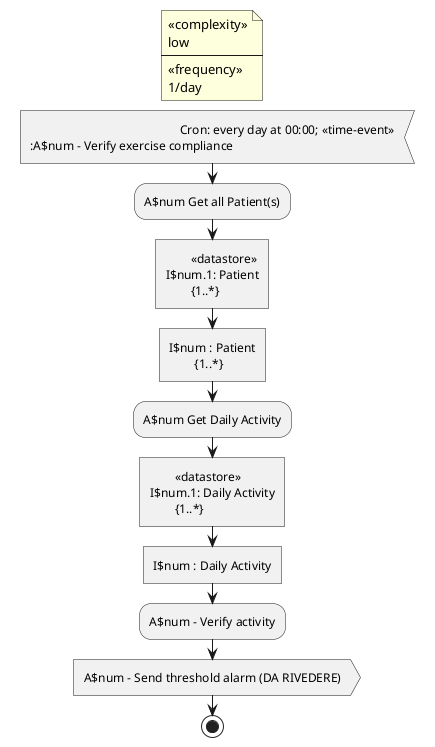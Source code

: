 @startuml verify_exercise_compliance

!$num = 1

floating note
<<complexity>>
low
----
<<frequency>>
1/day
end note

' cron timer every day at 00:00
' get all patients
' get all patients' daily activity data
' verify
' generate report or notify attending physician

:\t\t\t\t\t\tCron: every day at 00:00; <<time-event>>
:A$num - Verify exercise compliance; <<input>>
!$num = $num + 1
:A$num Get all Patient(s);
:\t<<datastore>>
I$num.1: Patient
\t{1..*}; <<task>>
:I$num : Patient
\t{1..*}; <<task>>
!$num = $num + 1

:A$num Get Daily Activity;
:\t<<datastore>>
I$num.1: Daily Activity
\t{1..*}; <<task>>
:I$num : Daily Activity; <<task>>
!$num = $num + 1

:A$num - Verify activity;
!$num = $num + 1
:A$num - Send threshold alarm (DA RIVEDERE); <<output>>

stop
@enduml
